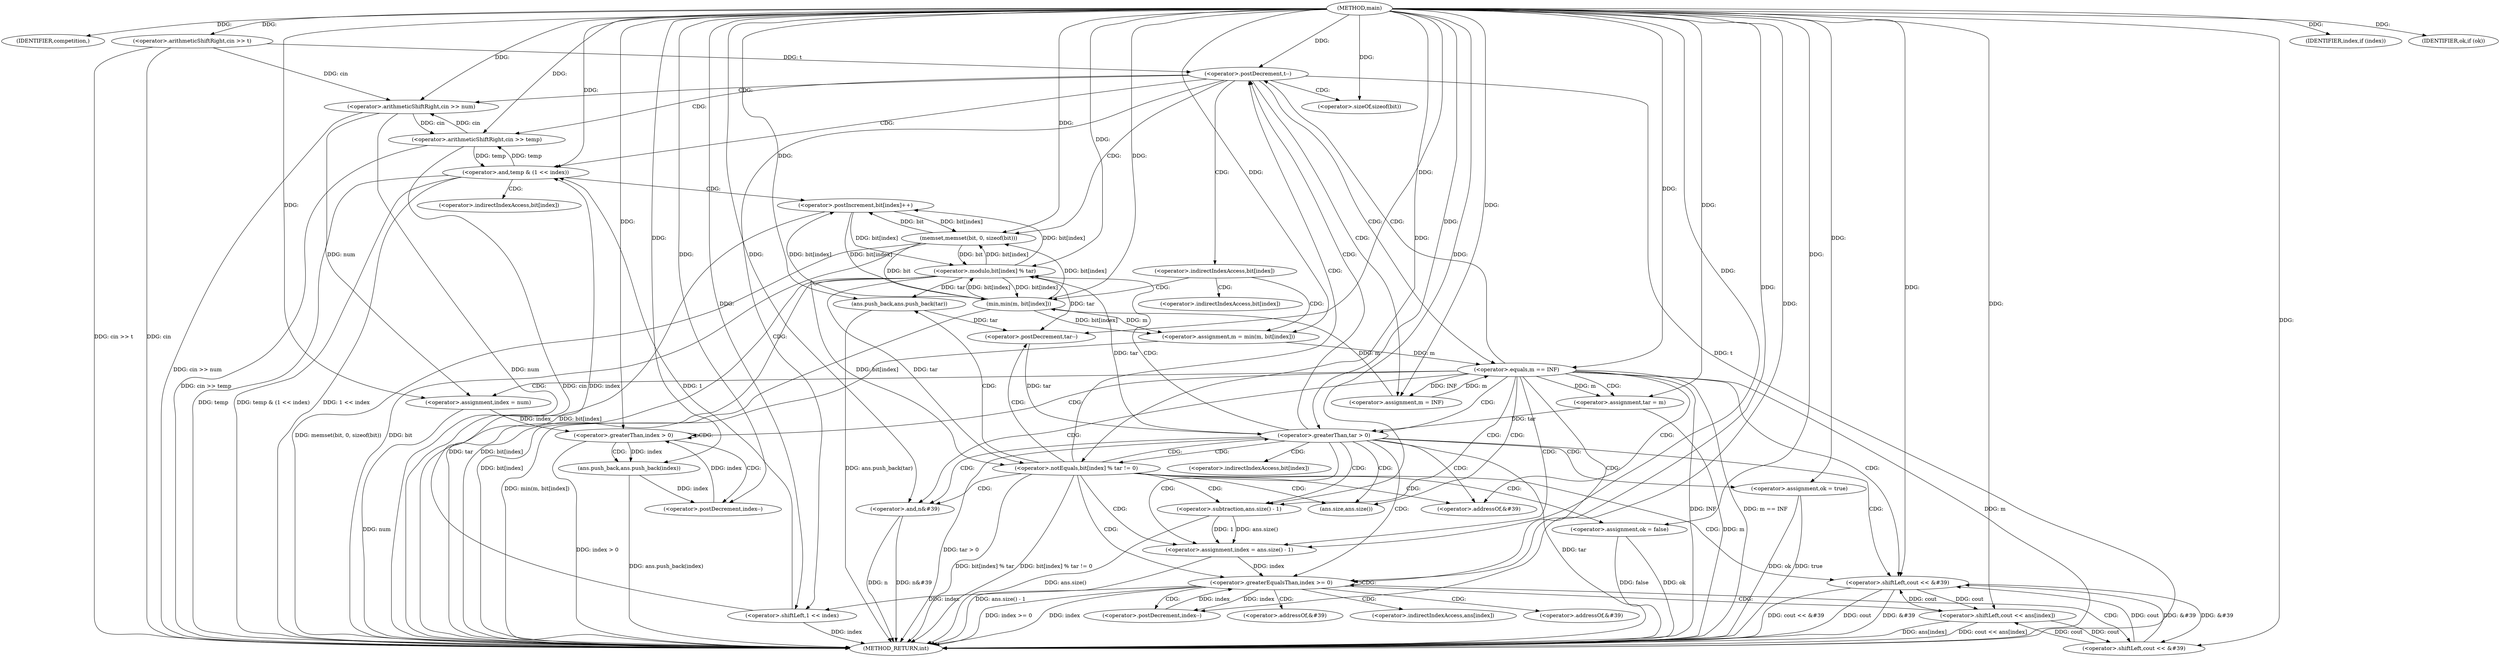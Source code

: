digraph "main" {  
"1000106" [label = "(METHOD,main)" ]
"1000240" [label = "(METHOD_RETURN,int)" ]
"1000108" [label = "(IDENTIFIER,competition,)" ]
"1000110" [label = "(<operator>.arithmeticShiftRight,cin >> t)" ]
"1000114" [label = "(<operator>.postDecrement,t--)" ]
"1000118" [label = "(<operator>.arithmeticShiftRight,cin >> num)" ]
"1000121" [label = "(memset,memset(bit, 0, sizeof(bit)))" ]
"1000142" [label = "(<operator>.assignment,m = INF)" ]
"1000233" [label = "(<operator>.shiftLeft,cout << &#39)" ]
"1000237" [label = "(<operator>.and,n&#39)" ]
"1000128" [label = "(<operator>.arithmeticShiftRight,cin >> temp)" ]
"1000149" [label = "(<operator>.assignment,m = min(m, bit[index]))" ]
"1000158" [label = "(<operator>.equals,m == INF)" ]
"1000209" [label = "(<operator>.assignment,index = ans.size() - 1)" ]
"1000214" [label = "(<operator>.greaterEqualsThan,index >= 0)" ]
"1000217" [label = "(<operator>.postDecrement,index--)" ]
"1000124" [label = "(<operator>.sizeOf,sizeof(bit))" ]
"1000132" [label = "(<operator>.and,temp & (1 << index))" ]
"1000137" [label = "(<operator>.postIncrement,bit[index]++)" ]
"1000163" [label = "(<operator>.assignment,index = num)" ]
"1000166" [label = "(<operator>.greaterThan,index > 0)" ]
"1000169" [label = "(<operator>.postDecrement,index--)" ]
"1000171" [label = "(ans.push_back,ans.push_back(index))" ]
"1000220" [label = "(<operator>.shiftLeft,cout << ans[index])" ]
"1000151" [label = "(min,min(m, bit[index]))" ]
"1000211" [label = "(<operator>.subtraction,ans.size() - 1)" ]
"1000226" [label = "(IDENTIFIER,index,if (index))" ]
"1000227" [label = "(<operator>.shiftLeft,cout << &#39)" ]
"1000134" [label = "(<operator>.shiftLeft,1 << index)" ]
"1000177" [label = "(<operator>.assignment,tar = m)" ]
"1000180" [label = "(<operator>.greaterThan,tar > 0)" ]
"1000183" [label = "(<operator>.postDecrement,tar--)" ]
"1000187" [label = "(<operator>.assignment,ok = true)" ]
"1000191" [label = "(<operator>.notEquals,bit[index] % tar != 0)" ]
"1000204" [label = "(IDENTIFIER,ok,if (ok))" ]
"1000205" [label = "(ans.push_back,ans.push_back(tar))" ]
"1000199" [label = "(<operator>.assignment,ok = false)" ]
"1000192" [label = "(<operator>.modulo,bit[index] % tar)" ]
"1000146" [label = "(<operator>.indirectIndexAccess,bit[index])" ]
"1000235" [label = "(<operator>.addressOf,&#39)" ]
"1000231" [label = "(<operator>.addressOf,&#39)" ]
"1000138" [label = "(<operator>.indirectIndexAccess,bit[index])" ]
"1000153" [label = "(<operator>.indirectIndexAccess,bit[index])" ]
"1000212" [label = "(ans.size,ans.size())" ]
"1000222" [label = "(<operator>.indirectIndexAccess,ans[index])" ]
"1000229" [label = "(<operator>.addressOf,&#39)" ]
"1000193" [label = "(<operator>.indirectIndexAccess,bit[index])" ]
  "1000110" -> "1000240"  [ label = "DDG: cin"] 
  "1000110" -> "1000240"  [ label = "DDG: cin >> t"] 
  "1000114" -> "1000240"  [ label = "DDG: t"] 
  "1000118" -> "1000240"  [ label = "DDG: num"] 
  "1000118" -> "1000240"  [ label = "DDG: cin >> num"] 
  "1000121" -> "1000240"  [ label = "DDG: bit"] 
  "1000121" -> "1000240"  [ label = "DDG: memset(bit, 0, sizeof(bit))"] 
  "1000128" -> "1000240"  [ label = "DDG: cin"] 
  "1000128" -> "1000240"  [ label = "DDG: cin >> temp"] 
  "1000132" -> "1000240"  [ label = "DDG: temp"] 
  "1000134" -> "1000240"  [ label = "DDG: index"] 
  "1000132" -> "1000240"  [ label = "DDG: 1 << index"] 
  "1000132" -> "1000240"  [ label = "DDG: temp & (1 << index)"] 
  "1000137" -> "1000240"  [ label = "DDG: bit[index]"] 
  "1000151" -> "1000240"  [ label = "DDG: bit[index]"] 
  "1000149" -> "1000240"  [ label = "DDG: min(m, bit[index])"] 
  "1000158" -> "1000240"  [ label = "DDG: m"] 
  "1000158" -> "1000240"  [ label = "DDG: INF"] 
  "1000158" -> "1000240"  [ label = "DDG: m == INF"] 
  "1000177" -> "1000240"  [ label = "DDG: m"] 
  "1000180" -> "1000240"  [ label = "DDG: tar"] 
  "1000180" -> "1000240"  [ label = "DDG: tar > 0"] 
  "1000187" -> "1000240"  [ label = "DDG: ok"] 
  "1000192" -> "1000240"  [ label = "DDG: bit[index]"] 
  "1000192" -> "1000240"  [ label = "DDG: tar"] 
  "1000191" -> "1000240"  [ label = "DDG: bit[index] % tar"] 
  "1000191" -> "1000240"  [ label = "DDG: bit[index] % tar != 0"] 
  "1000205" -> "1000240"  [ label = "DDG: ans.push_back(tar)"] 
  "1000199" -> "1000240"  [ label = "DDG: ok"] 
  "1000163" -> "1000240"  [ label = "DDG: num"] 
  "1000166" -> "1000240"  [ label = "DDG: index > 0"] 
  "1000211" -> "1000240"  [ label = "DDG: ans.size()"] 
  "1000209" -> "1000240"  [ label = "DDG: ans.size() - 1"] 
  "1000214" -> "1000240"  [ label = "DDG: index"] 
  "1000214" -> "1000240"  [ label = "DDG: index >= 0"] 
  "1000233" -> "1000240"  [ label = "DDG: cout"] 
  "1000233" -> "1000240"  [ label = "DDG: &#39"] 
  "1000233" -> "1000240"  [ label = "DDG: cout << &#39"] 
  "1000237" -> "1000240"  [ label = "DDG: n&#39"] 
  "1000220" -> "1000240"  [ label = "DDG: ans[index]"] 
  "1000220" -> "1000240"  [ label = "DDG: cout << ans[index]"] 
  "1000171" -> "1000240"  [ label = "DDG: ans.push_back(index)"] 
  "1000187" -> "1000240"  [ label = "DDG: true"] 
  "1000199" -> "1000240"  [ label = "DDG: false"] 
  "1000237" -> "1000240"  [ label = "DDG: n"] 
  "1000106" -> "1000108"  [ label = "DDG: "] 
  "1000106" -> "1000110"  [ label = "DDG: "] 
  "1000110" -> "1000114"  [ label = "DDG: t"] 
  "1000106" -> "1000114"  [ label = "DDG: "] 
  "1000158" -> "1000142"  [ label = "DDG: INF"] 
  "1000106" -> "1000142"  [ label = "DDG: "] 
  "1000110" -> "1000118"  [ label = "DDG: cin"] 
  "1000128" -> "1000118"  [ label = "DDG: cin"] 
  "1000106" -> "1000118"  [ label = "DDG: "] 
  "1000137" -> "1000121"  [ label = "DDG: bit[index]"] 
  "1000151" -> "1000121"  [ label = "DDG: bit[index]"] 
  "1000192" -> "1000121"  [ label = "DDG: bit[index]"] 
  "1000106" -> "1000121"  [ label = "DDG: "] 
  "1000151" -> "1000149"  [ label = "DDG: bit[index]"] 
  "1000151" -> "1000149"  [ label = "DDG: m"] 
  "1000211" -> "1000209"  [ label = "DDG: ans.size()"] 
  "1000211" -> "1000209"  [ label = "DDG: 1"] 
  "1000220" -> "1000233"  [ label = "DDG: cout"] 
  "1000227" -> "1000233"  [ label = "DDG: cout"] 
  "1000106" -> "1000233"  [ label = "DDG: "] 
  "1000227" -> "1000233"  [ label = "DDG: &#39"] 
  "1000106" -> "1000237"  [ label = "DDG: "] 
  "1000106" -> "1000124"  [ label = "DDG: "] 
  "1000118" -> "1000128"  [ label = "DDG: cin"] 
  "1000106" -> "1000128"  [ label = "DDG: "] 
  "1000132" -> "1000128"  [ label = "DDG: temp"] 
  "1000106" -> "1000149"  [ label = "DDG: "] 
  "1000142" -> "1000158"  [ label = "DDG: m"] 
  "1000149" -> "1000158"  [ label = "DDG: m"] 
  "1000106" -> "1000158"  [ label = "DDG: "] 
  "1000118" -> "1000163"  [ label = "DDG: num"] 
  "1000106" -> "1000163"  [ label = "DDG: "] 
  "1000106" -> "1000209"  [ label = "DDG: "] 
  "1000209" -> "1000214"  [ label = "DDG: index"] 
  "1000217" -> "1000214"  [ label = "DDG: index"] 
  "1000106" -> "1000214"  [ label = "DDG: "] 
  "1000214" -> "1000217"  [ label = "DDG: index"] 
  "1000106" -> "1000217"  [ label = "DDG: "] 
  "1000128" -> "1000132"  [ label = "DDG: temp"] 
  "1000106" -> "1000132"  [ label = "DDG: "] 
  "1000134" -> "1000132"  [ label = "DDG: index"] 
  "1000134" -> "1000132"  [ label = "DDG: 1"] 
  "1000121" -> "1000137"  [ label = "DDG: bit"] 
  "1000151" -> "1000137"  [ label = "DDG: bit[index]"] 
  "1000192" -> "1000137"  [ label = "DDG: bit[index]"] 
  "1000142" -> "1000151"  [ label = "DDG: m"] 
  "1000106" -> "1000151"  [ label = "DDG: "] 
  "1000121" -> "1000151"  [ label = "DDG: bit"] 
  "1000137" -> "1000151"  [ label = "DDG: bit[index]"] 
  "1000192" -> "1000151"  [ label = "DDG: bit[index]"] 
  "1000163" -> "1000166"  [ label = "DDG: index"] 
  "1000169" -> "1000166"  [ label = "DDG: index"] 
  "1000106" -> "1000166"  [ label = "DDG: "] 
  "1000171" -> "1000169"  [ label = "DDG: index"] 
  "1000106" -> "1000169"  [ label = "DDG: "] 
  "1000166" -> "1000171"  [ label = "DDG: index"] 
  "1000106" -> "1000171"  [ label = "DDG: "] 
  "1000106" -> "1000211"  [ label = "DDG: "] 
  "1000233" -> "1000220"  [ label = "DDG: cout"] 
  "1000227" -> "1000220"  [ label = "DDG: cout"] 
  "1000106" -> "1000220"  [ label = "DDG: "] 
  "1000106" -> "1000226"  [ label = "DDG: "] 
  "1000106" -> "1000134"  [ label = "DDG: "] 
  "1000214" -> "1000134"  [ label = "DDG: index"] 
  "1000158" -> "1000177"  [ label = "DDG: m"] 
  "1000106" -> "1000177"  [ label = "DDG: "] 
  "1000220" -> "1000227"  [ label = "DDG: cout"] 
  "1000106" -> "1000227"  [ label = "DDG: "] 
  "1000233" -> "1000227"  [ label = "DDG: &#39"] 
  "1000177" -> "1000180"  [ label = "DDG: tar"] 
  "1000183" -> "1000180"  [ label = "DDG: tar"] 
  "1000106" -> "1000180"  [ label = "DDG: "] 
  "1000192" -> "1000183"  [ label = "DDG: tar"] 
  "1000205" -> "1000183"  [ label = "DDG: tar"] 
  "1000106" -> "1000183"  [ label = "DDG: "] 
  "1000106" -> "1000187"  [ label = "DDG: "] 
  "1000106" -> "1000204"  [ label = "DDG: "] 
  "1000192" -> "1000191"  [ label = "DDG: bit[index]"] 
  "1000192" -> "1000191"  [ label = "DDG: tar"] 
  "1000106" -> "1000191"  [ label = "DDG: "] 
  "1000106" -> "1000199"  [ label = "DDG: "] 
  "1000192" -> "1000205"  [ label = "DDG: tar"] 
  "1000106" -> "1000205"  [ label = "DDG: "] 
  "1000121" -> "1000192"  [ label = "DDG: bit"] 
  "1000137" -> "1000192"  [ label = "DDG: bit[index]"] 
  "1000151" -> "1000192"  [ label = "DDG: bit[index]"] 
  "1000180" -> "1000192"  [ label = "DDG: tar"] 
  "1000106" -> "1000192"  [ label = "DDG: "] 
  "1000114" -> "1000142"  [ label = "CDG: "] 
  "1000114" -> "1000128"  [ label = "CDG: "] 
  "1000114" -> "1000132"  [ label = "CDG: "] 
  "1000114" -> "1000146"  [ label = "CDG: "] 
  "1000114" -> "1000118"  [ label = "CDG: "] 
  "1000114" -> "1000121"  [ label = "CDG: "] 
  "1000114" -> "1000158"  [ label = "CDG: "] 
  "1000114" -> "1000124"  [ label = "CDG: "] 
  "1000114" -> "1000134"  [ label = "CDG: "] 
  "1000146" -> "1000149"  [ label = "CDG: "] 
  "1000146" -> "1000151"  [ label = "CDG: "] 
  "1000146" -> "1000153"  [ label = "CDG: "] 
  "1000158" -> "1000211"  [ label = "CDG: "] 
  "1000158" -> "1000233"  [ label = "CDG: "] 
  "1000158" -> "1000166"  [ label = "CDG: "] 
  "1000158" -> "1000180"  [ label = "CDG: "] 
  "1000158" -> "1000114"  [ label = "CDG: "] 
  "1000158" -> "1000235"  [ label = "CDG: "] 
  "1000158" -> "1000214"  [ label = "CDG: "] 
  "1000158" -> "1000212"  [ label = "CDG: "] 
  "1000158" -> "1000163"  [ label = "CDG: "] 
  "1000158" -> "1000237"  [ label = "CDG: "] 
  "1000158" -> "1000177"  [ label = "CDG: "] 
  "1000158" -> "1000209"  [ label = "CDG: "] 
  "1000214" -> "1000222"  [ label = "CDG: "] 
  "1000214" -> "1000220"  [ label = "CDG: "] 
  "1000214" -> "1000214"  [ label = "CDG: "] 
  "1000214" -> "1000217"  [ label = "CDG: "] 
  "1000214" -> "1000231"  [ label = "CDG: "] 
  "1000214" -> "1000227"  [ label = "CDG: "] 
  "1000214" -> "1000229"  [ label = "CDG: "] 
  "1000132" -> "1000138"  [ label = "CDG: "] 
  "1000132" -> "1000137"  [ label = "CDG: "] 
  "1000166" -> "1000166"  [ label = "CDG: "] 
  "1000166" -> "1000169"  [ label = "CDG: "] 
  "1000166" -> "1000171"  [ label = "CDG: "] 
  "1000180" -> "1000211"  [ label = "CDG: "] 
  "1000180" -> "1000191"  [ label = "CDG: "] 
  "1000180" -> "1000233"  [ label = "CDG: "] 
  "1000180" -> "1000114"  [ label = "CDG: "] 
  "1000180" -> "1000235"  [ label = "CDG: "] 
  "1000180" -> "1000214"  [ label = "CDG: "] 
  "1000180" -> "1000192"  [ label = "CDG: "] 
  "1000180" -> "1000187"  [ label = "CDG: "] 
  "1000180" -> "1000212"  [ label = "CDG: "] 
  "1000180" -> "1000237"  [ label = "CDG: "] 
  "1000180" -> "1000193"  [ label = "CDG: "] 
  "1000180" -> "1000209"  [ label = "CDG: "] 
  "1000191" -> "1000199"  [ label = "CDG: "] 
  "1000191" -> "1000180"  [ label = "CDG: "] 
  "1000191" -> "1000183"  [ label = "CDG: "] 
  "1000191" -> "1000205"  [ label = "CDG: "] 
  "1000191" -> "1000211"  [ label = "CDG: "] 
  "1000191" -> "1000233"  [ label = "CDG: "] 
  "1000191" -> "1000114"  [ label = "CDG: "] 
  "1000191" -> "1000235"  [ label = "CDG: "] 
  "1000191" -> "1000214"  [ label = "CDG: "] 
  "1000191" -> "1000212"  [ label = "CDG: "] 
  "1000191" -> "1000237"  [ label = "CDG: "] 
  "1000191" -> "1000209"  [ label = "CDG: "] 
}

